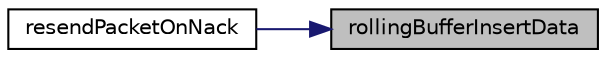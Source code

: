 digraph "rollingBufferInsertData"
{
 // LATEX_PDF_SIZE
  edge [fontname="Helvetica",fontsize="10",labelfontname="Helvetica",labelfontsize="10"];
  node [fontname="Helvetica",fontsize="10",shape=record];
  rankdir="RL";
  Node1 [label="rollingBufferInsertData",height=0.2,width=0.4,color="black", fillcolor="grey75", style="filled", fontcolor="black",tooltip=" "];
  Node1 -> Node2 [dir="back",color="midnightblue",fontsize="10",style="solid",fontname="Helvetica"];
  Node2 [label="resendPacketOnNack",height=0.2,width=0.4,color="black", fillcolor="white", style="filled",URL="$Retransmitter_8h.html#a55e0c0bf127bb71130d3187b05e7ed87",tooltip=" "];
}
